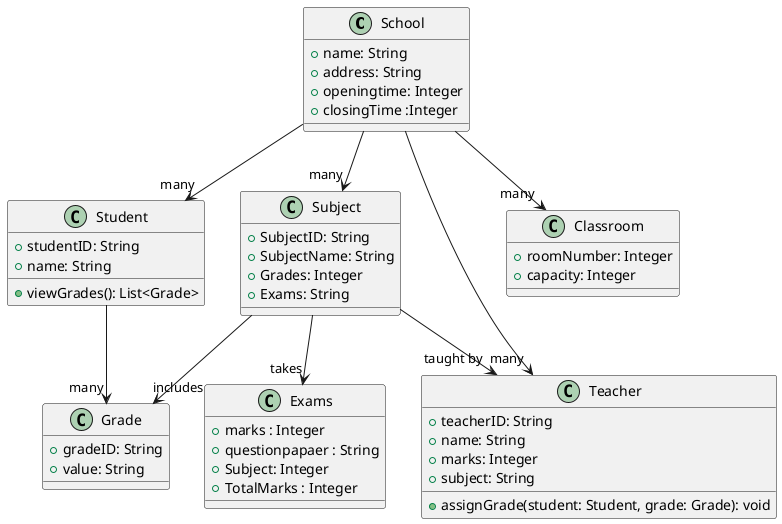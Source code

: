@startuml ClassDiagram
class School {
    +name: String
    +address: String
    +openingtime: Integer
    +closingTime :Integer
}

class Student {
    +studentID: String
    +name: String
    +viewGrades(): List<Grade>
}

class Teacher {
    +teacherID: String
    +name: String
    +marks: Integer
    +subject: String
    +assignGrade(student: Student, grade: Grade): void
}

class Exams {
    +marks : Integer
    +questionpapaer : String
    +Subject: Integer
    +TotalMarks : Integer

}

class Subject {
    +SubjectID: String
    +SubjectName: String
    +Grades: Integer
    +Exams: String

}

class Grade {
    +gradeID: String
    +value: String
    
}

class Classroom {
    +roomNumber: Integer
    +capacity: Integer
}


School --> "many" Student
School --> "many" Teacher 
School --> "many" Subject 
School --> "many" Classroom 


Subject --> "taught by" Teacher 
Subject --> "includes" Grade 

Subject --> "takes" Exams

Student --> "many" Grade

@enduml